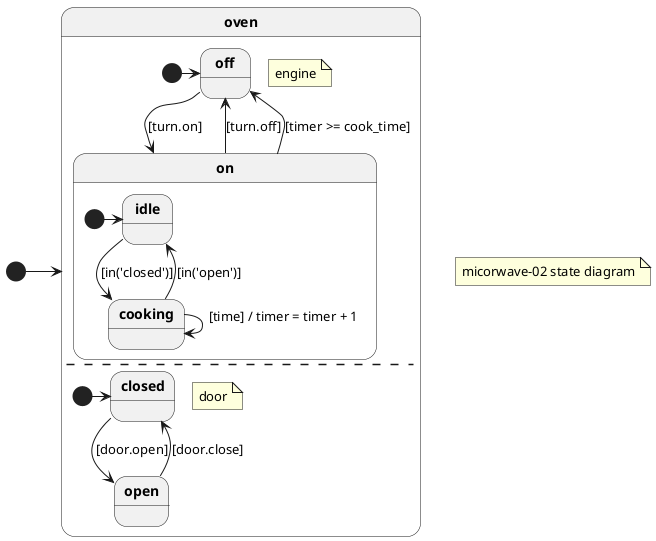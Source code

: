 @startuml

skinparam state {
  FontStyle bold
}

note "micorwave-02 state diagram" as TITLENOTE

[*] -> oven
state oven {
note "engine" as ENGINE
    [*] -> off
    off --> on : [turn.on] 

state on {
    [*] -> idle
    on --> off : [turn.off] 

    on --> off : [timer >= cook_time] 

    idle --> cooking : [in('closed')] 

    cooking --> idle : [in('open')] 

    cooking --> cooking : [time] / timer = timer + 1 \n 

}

--
note "door" as DOOR
    [*] -> closed
    closed --> open : [door.open] 

    open --> closed : [door.close] 

}

@enduml

